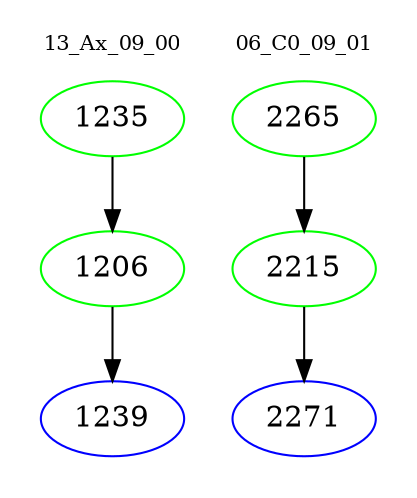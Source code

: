 digraph{
subgraph cluster_0 {
color = white
label = "13_Ax_09_00";
fontsize=10;
T0_1235 [label="1235", color="green"]
T0_1235 -> T0_1206 [color="black"]
T0_1206 [label="1206", color="green"]
T0_1206 -> T0_1239 [color="black"]
T0_1239 [label="1239", color="blue"]
}
subgraph cluster_1 {
color = white
label = "06_C0_09_01";
fontsize=10;
T1_2265 [label="2265", color="green"]
T1_2265 -> T1_2215 [color="black"]
T1_2215 [label="2215", color="green"]
T1_2215 -> T1_2271 [color="black"]
T1_2271 [label="2271", color="blue"]
}
}
